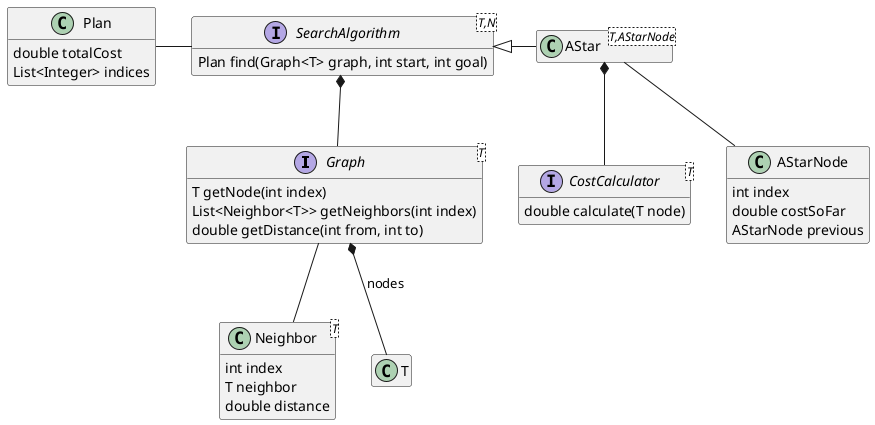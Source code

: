 @startuml

hide empty members

interface Graph<T> {
  T getNode(int index)
  List<Neighbor<T>> getNeighbors(int index)
  double getDistance(int from, int to)
}

interface CostCalculator<T> {
  double calculate(T node)
}

interface SearchAlgorithm<T,N> {
  Plan find(Graph<T> graph, int start, int goal)
}

class AStar<T,AStarNode>

class AStarNode {
  int index
  double costSoFar
  AStarNode previous
}

class Plan {
  double totalCost
  List<Integer> indices
}

class Neighbor<T> {
  int index
  T neighbor
  double distance
}

SearchAlgorithm <|-right- AStar
SearchAlgorithm *-- Graph
SearchAlgorithm -left- Plan

AStar *-- CostCalculator

AStar -- AStarNode

Graph *-- T : nodes
Graph -- Neighbor


@enduml